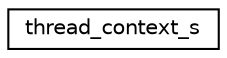 digraph "类继承关系图"
{
  edge [fontname="Helvetica",fontsize="10",labelfontname="Helvetica",labelfontsize="10"];
  node [fontname="Helvetica",fontsize="10",shape=record];
  rankdir="LR";
  Node0 [label="thread_context_s",height=0.2,width=0.4,color="black", fillcolor="white", style="filled",URL="$structthread__context__s.html"];
}
